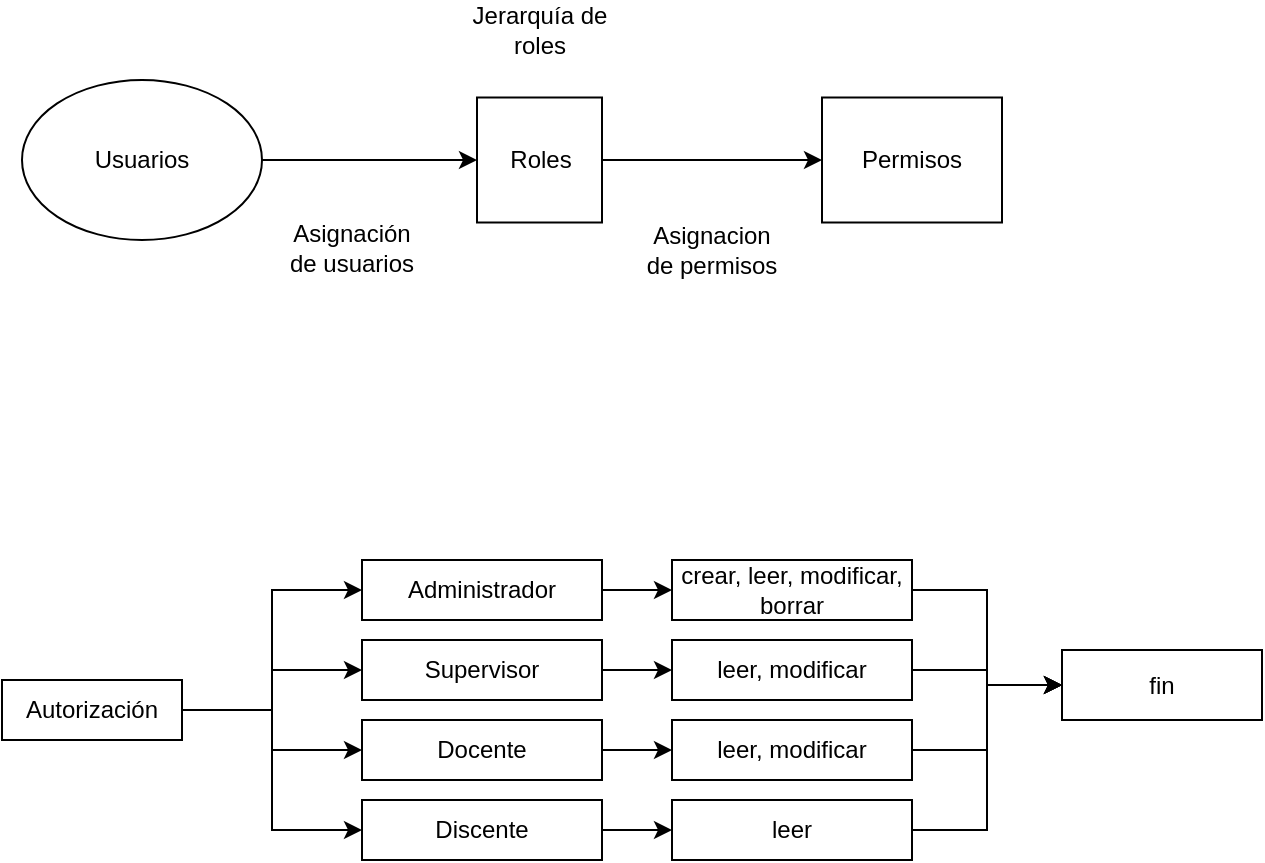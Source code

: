 <mxfile version="17.5.0" type="github">
  <diagram id="kgpKYQtTHZ0yAKxKKP6v" name="Page-1">
    <mxGraphModel dx="1038" dy="546" grid="1" gridSize="10" guides="1" tooltips="1" connect="1" arrows="1" fold="1" page="1" pageScale="1" pageWidth="850" pageHeight="1100" math="0" shadow="0">
      <root>
        <mxCell id="0" />
        <mxCell id="1" parent="0" />
        <mxCell id="NqgKmq6AE6EA1H5yf-Fl-2" value="Roles" style="whiteSpace=wrap;html=1;aspect=fixed;" parent="1" vertex="1">
          <mxGeometry x="337.5" y="168.75" width="62.5" height="62.5" as="geometry" />
        </mxCell>
        <mxCell id="NqgKmq6AE6EA1H5yf-Fl-3" value="" style="endArrow=classic;html=1;rounded=0;entryX=0;entryY=0.5;entryDx=0;entryDy=0;exitX=1;exitY=0.5;exitDx=0;exitDy=0;" parent="1" source="NqgKmq6AE6EA1H5yf-Fl-7" target="NqgKmq6AE6EA1H5yf-Fl-2" edge="1">
          <mxGeometry width="50" height="50" relative="1" as="geometry">
            <mxPoint x="330" y="250" as="sourcePoint" />
            <mxPoint x="380" y="200" as="targetPoint" />
          </mxGeometry>
        </mxCell>
        <mxCell id="NqgKmq6AE6EA1H5yf-Fl-5" value="" style="endArrow=classic;html=1;rounded=0;exitX=1;exitY=0.5;exitDx=0;exitDy=0;" parent="1" source="NqgKmq6AE6EA1H5yf-Fl-2" target="ghxbRUzvNAo6ew7gXgAE-7" edge="1">
          <mxGeometry width="50" height="50" relative="1" as="geometry">
            <mxPoint x="330" y="250" as="sourcePoint" />
            <mxPoint x="440" y="215" as="targetPoint" />
          </mxGeometry>
        </mxCell>
        <mxCell id="NqgKmq6AE6EA1H5yf-Fl-7" value="Usuarios" style="ellipse;whiteSpace=wrap;html=1;" parent="1" vertex="1">
          <mxGeometry x="110" y="160" width="120" height="80" as="geometry" />
        </mxCell>
        <mxCell id="ghxbRUzvNAo6ew7gXgAE-7" value="&lt;p style=&quot;font-size: 12px&quot;&gt;Permisos&lt;/p&gt;" style="rounded=0;whiteSpace=wrap;html=1;fontSize=12;" parent="1" vertex="1">
          <mxGeometry x="510" y="168.75" width="90" height="62.5" as="geometry" />
        </mxCell>
        <mxCell id="BbFOOpzH3nZTplywJbfy-11" style="edgeStyle=orthogonalEdgeStyle;rounded=0;orthogonalLoop=1;jettySize=auto;html=1;entryX=0;entryY=0.5;entryDx=0;entryDy=0;" parent="1" source="BbFOOpzH3nZTplywJbfy-1" target="BbFOOpzH3nZTplywJbfy-4" edge="1">
          <mxGeometry relative="1" as="geometry" />
        </mxCell>
        <mxCell id="BbFOOpzH3nZTplywJbfy-12" style="edgeStyle=orthogonalEdgeStyle;rounded=0;orthogonalLoop=1;jettySize=auto;html=1;entryX=0;entryY=0.5;entryDx=0;entryDy=0;" parent="1" source="BbFOOpzH3nZTplywJbfy-1" target="BbFOOpzH3nZTplywJbfy-8" edge="1">
          <mxGeometry relative="1" as="geometry" />
        </mxCell>
        <mxCell id="BbFOOpzH3nZTplywJbfy-13" style="edgeStyle=orthogonalEdgeStyle;rounded=0;orthogonalLoop=1;jettySize=auto;html=1;entryX=0;entryY=0.5;entryDx=0;entryDy=0;" parent="1" source="BbFOOpzH3nZTplywJbfy-1" target="BbFOOpzH3nZTplywJbfy-6" edge="1">
          <mxGeometry relative="1" as="geometry" />
        </mxCell>
        <mxCell id="BbFOOpzH3nZTplywJbfy-14" style="edgeStyle=orthogonalEdgeStyle;rounded=0;orthogonalLoop=1;jettySize=auto;html=1;entryX=0;entryY=0.5;entryDx=0;entryDy=0;" parent="1" source="BbFOOpzH3nZTplywJbfy-1" target="BbFOOpzH3nZTplywJbfy-7" edge="1">
          <mxGeometry relative="1" as="geometry" />
        </mxCell>
        <mxCell id="BbFOOpzH3nZTplywJbfy-1" value="Autorización" style="rounded=0;whiteSpace=wrap;html=1;" parent="1" vertex="1">
          <mxGeometry x="100" y="460" width="90" height="30" as="geometry" />
        </mxCell>
        <mxCell id="BbFOOpzH3nZTplywJbfy-20" style="edgeStyle=orthogonalEdgeStyle;rounded=0;orthogonalLoop=1;jettySize=auto;html=1;entryX=0;entryY=0.5;entryDx=0;entryDy=0;" parent="1" source="BbFOOpzH3nZTplywJbfy-4" target="BbFOOpzH3nZTplywJbfy-16" edge="1">
          <mxGeometry relative="1" as="geometry" />
        </mxCell>
        <mxCell id="BbFOOpzH3nZTplywJbfy-4" value="Administrador" style="rounded=0;whiteSpace=wrap;html=1;" parent="1" vertex="1">
          <mxGeometry x="280" y="400" width="120" height="30" as="geometry" />
        </mxCell>
        <mxCell id="BbFOOpzH3nZTplywJbfy-22" style="edgeStyle=orthogonalEdgeStyle;rounded=0;orthogonalLoop=1;jettySize=auto;html=1;entryX=0;entryY=0.5;entryDx=0;entryDy=0;" parent="1" source="BbFOOpzH3nZTplywJbfy-6" target="BbFOOpzH3nZTplywJbfy-17" edge="1">
          <mxGeometry relative="1" as="geometry" />
        </mxCell>
        <mxCell id="BbFOOpzH3nZTplywJbfy-6" value="Docente" style="rounded=0;whiteSpace=wrap;html=1;" parent="1" vertex="1">
          <mxGeometry x="280" y="480" width="120" height="30" as="geometry" />
        </mxCell>
        <mxCell id="BbFOOpzH3nZTplywJbfy-23" style="edgeStyle=orthogonalEdgeStyle;rounded=0;orthogonalLoop=1;jettySize=auto;html=1;entryX=0;entryY=0.5;entryDx=0;entryDy=0;" parent="1" source="BbFOOpzH3nZTplywJbfy-7" target="BbFOOpzH3nZTplywJbfy-18" edge="1">
          <mxGeometry relative="1" as="geometry" />
        </mxCell>
        <mxCell id="BbFOOpzH3nZTplywJbfy-7" value="Discente" style="rounded=0;whiteSpace=wrap;html=1;" parent="1" vertex="1">
          <mxGeometry x="280" y="520" width="120" height="30" as="geometry" />
        </mxCell>
        <mxCell id="BbFOOpzH3nZTplywJbfy-21" style="edgeStyle=orthogonalEdgeStyle;rounded=0;orthogonalLoop=1;jettySize=auto;html=1;entryX=0;entryY=0.5;entryDx=0;entryDy=0;" parent="1" source="BbFOOpzH3nZTplywJbfy-8" target="BbFOOpzH3nZTplywJbfy-19" edge="1">
          <mxGeometry relative="1" as="geometry" />
        </mxCell>
        <mxCell id="BbFOOpzH3nZTplywJbfy-8" value="Supervisor" style="rounded=0;whiteSpace=wrap;html=1;" parent="1" vertex="1">
          <mxGeometry x="280" y="440" width="120" height="30" as="geometry" />
        </mxCell>
        <mxCell id="BbFOOpzH3nZTplywJbfy-25" style="edgeStyle=orthogonalEdgeStyle;rounded=0;orthogonalLoop=1;jettySize=auto;html=1;entryX=0;entryY=0.5;entryDx=0;entryDy=0;" parent="1" source="BbFOOpzH3nZTplywJbfy-16" target="BbFOOpzH3nZTplywJbfy-24" edge="1">
          <mxGeometry relative="1" as="geometry" />
        </mxCell>
        <mxCell id="BbFOOpzH3nZTplywJbfy-16" value="crear, leer, modificar, borrar" style="rounded=0;whiteSpace=wrap;html=1;" parent="1" vertex="1">
          <mxGeometry x="435" y="400" width="120" height="30" as="geometry" />
        </mxCell>
        <mxCell id="BbFOOpzH3nZTplywJbfy-27" style="edgeStyle=orthogonalEdgeStyle;rounded=0;orthogonalLoop=1;jettySize=auto;html=1;" parent="1" source="BbFOOpzH3nZTplywJbfy-17" target="BbFOOpzH3nZTplywJbfy-24" edge="1">
          <mxGeometry relative="1" as="geometry" />
        </mxCell>
        <mxCell id="BbFOOpzH3nZTplywJbfy-17" value="leer, modificar" style="rounded=0;whiteSpace=wrap;html=1;" parent="1" vertex="1">
          <mxGeometry x="435" y="480" width="120" height="30" as="geometry" />
        </mxCell>
        <mxCell id="BbFOOpzH3nZTplywJbfy-29" style="edgeStyle=orthogonalEdgeStyle;rounded=0;orthogonalLoop=1;jettySize=auto;html=1;entryX=0;entryY=0.5;entryDx=0;entryDy=0;" parent="1" source="BbFOOpzH3nZTplywJbfy-18" target="BbFOOpzH3nZTplywJbfy-24" edge="1">
          <mxGeometry relative="1" as="geometry" />
        </mxCell>
        <mxCell id="BbFOOpzH3nZTplywJbfy-18" value="leer" style="rounded=0;whiteSpace=wrap;html=1;" parent="1" vertex="1">
          <mxGeometry x="435" y="520" width="120" height="30" as="geometry" />
        </mxCell>
        <mxCell id="BbFOOpzH3nZTplywJbfy-26" style="edgeStyle=orthogonalEdgeStyle;rounded=0;orthogonalLoop=1;jettySize=auto;html=1;" parent="1" source="BbFOOpzH3nZTplywJbfy-19" target="BbFOOpzH3nZTplywJbfy-24" edge="1">
          <mxGeometry relative="1" as="geometry" />
        </mxCell>
        <mxCell id="BbFOOpzH3nZTplywJbfy-19" value="leer, modificar" style="rounded=0;whiteSpace=wrap;html=1;" parent="1" vertex="1">
          <mxGeometry x="435" y="440" width="120" height="30" as="geometry" />
        </mxCell>
        <mxCell id="BbFOOpzH3nZTplywJbfy-24" value="fin" style="rounded=0;whiteSpace=wrap;html=1;" parent="1" vertex="1">
          <mxGeometry x="630" y="445" width="100" height="35" as="geometry" />
        </mxCell>
        <mxCell id="3uskPm6CXca_l5pSD6As-1" value="Asignación de usuarios" style="text;html=1;strokeColor=none;fillColor=none;align=center;verticalAlign=middle;whiteSpace=wrap;rounded=0;" vertex="1" parent="1">
          <mxGeometry x="240" y="228.75" width="70" height="30" as="geometry" />
        </mxCell>
        <mxCell id="3uskPm6CXca_l5pSD6As-2" value="Asignacion de permisos" style="text;html=1;strokeColor=none;fillColor=none;align=center;verticalAlign=middle;whiteSpace=wrap;rounded=0;" vertex="1" parent="1">
          <mxGeometry x="420" y="231.25" width="70" height="27.5" as="geometry" />
        </mxCell>
        <mxCell id="3uskPm6CXca_l5pSD6As-3" value="Jerarquía de roles" style="text;html=1;strokeColor=none;fillColor=none;align=center;verticalAlign=middle;whiteSpace=wrap;rounded=0;" vertex="1" parent="1">
          <mxGeometry x="333.75" y="120" width="70" height="30" as="geometry" />
        </mxCell>
      </root>
    </mxGraphModel>
  </diagram>
</mxfile>
